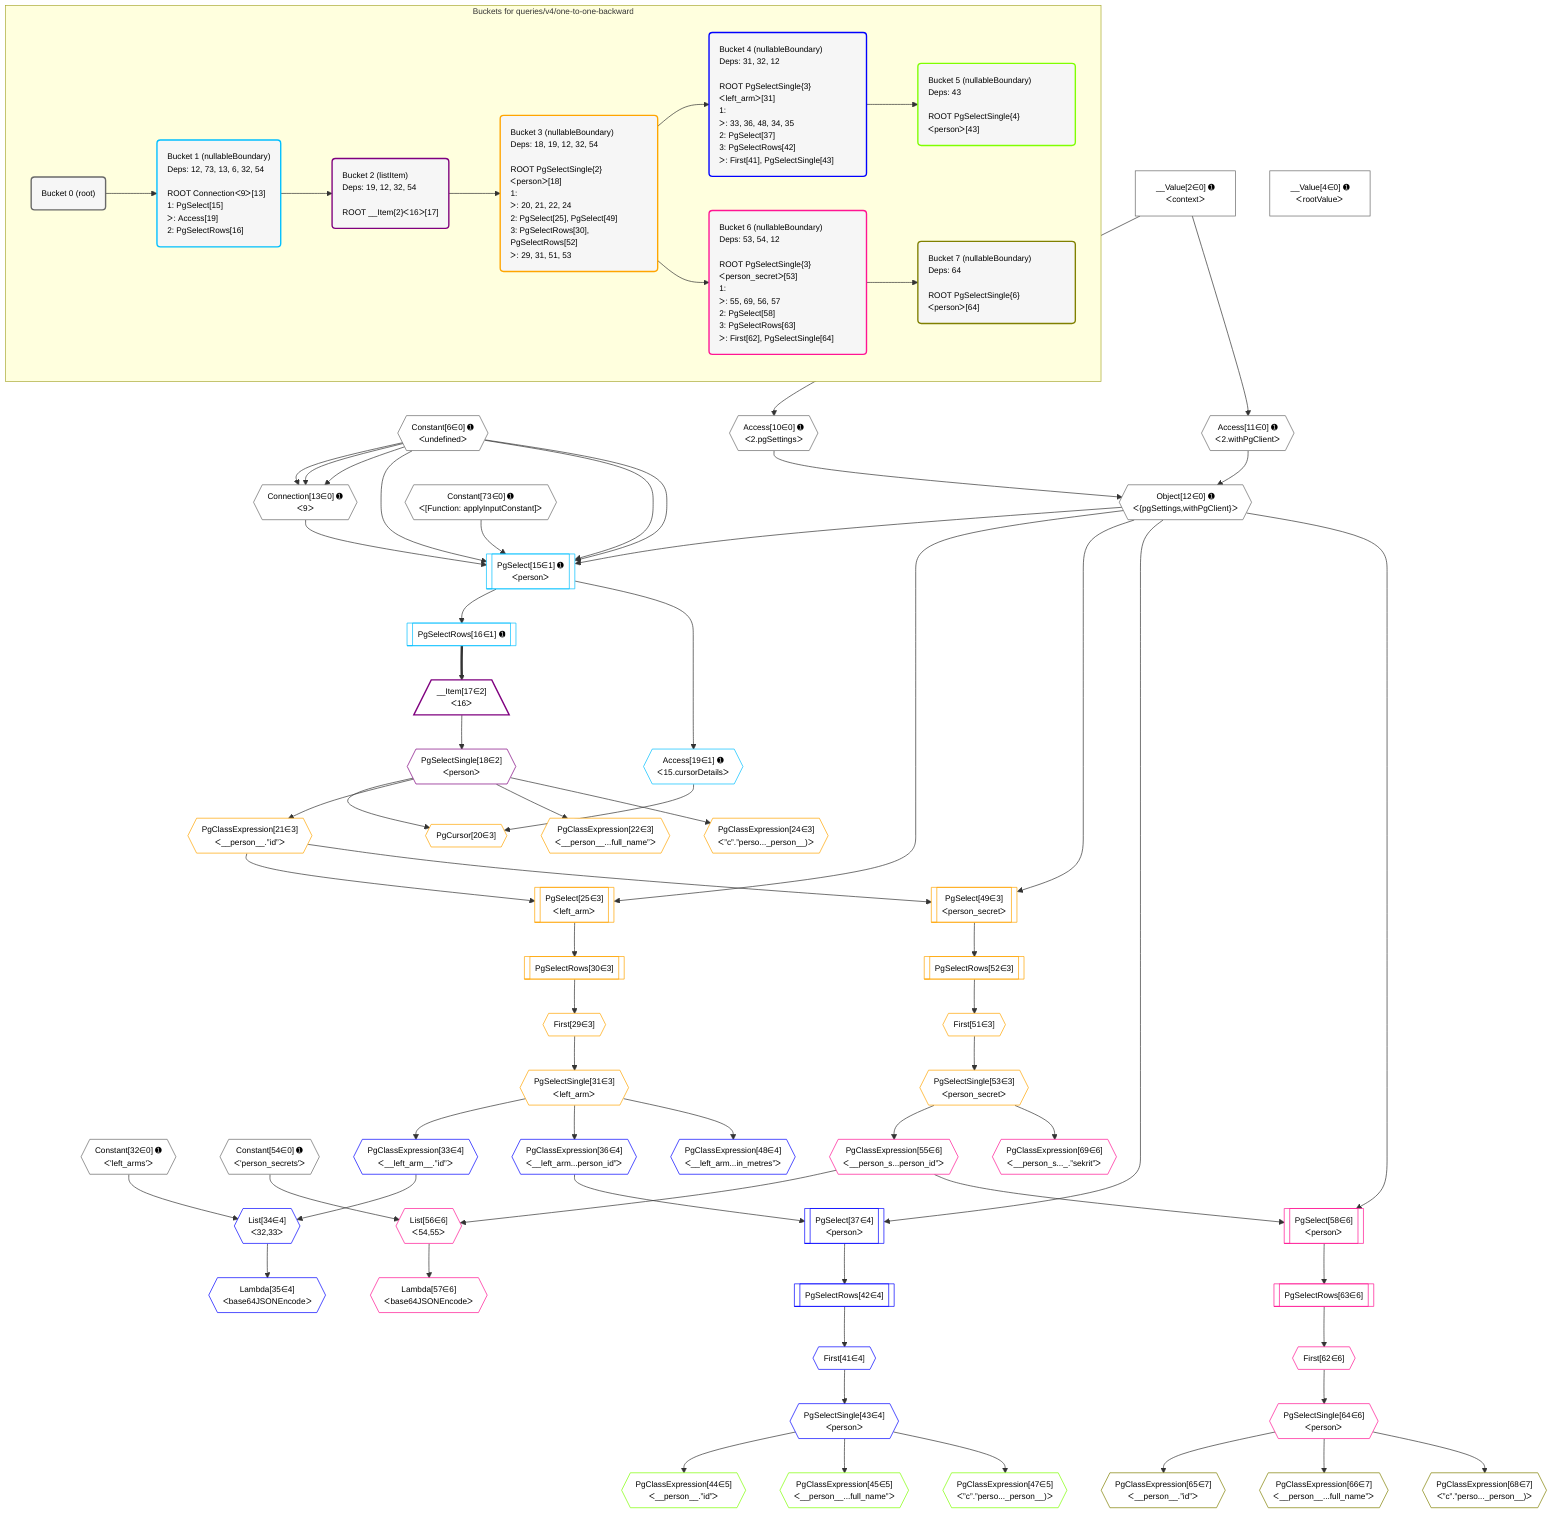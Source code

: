 %%{init: {'themeVariables': { 'fontSize': '12px'}}}%%
graph TD
    classDef path fill:#eee,stroke:#000,color:#000
    classDef plan fill:#fff,stroke-width:1px,color:#000
    classDef itemplan fill:#fff,stroke-width:2px,color:#000
    classDef unbatchedplan fill:#dff,stroke-width:1px,color:#000
    classDef sideeffectplan fill:#fcc,stroke-width:2px,color:#000
    classDef bucket fill:#f6f6f6,color:#000,stroke-width:2px,text-align:left


    %% plan dependencies
    Connection13{{"Connection[13∈0] ➊<br />ᐸ9ᐳ"}}:::plan
    Constant6{{"Constant[6∈0] ➊<br />ᐸundefinedᐳ"}}:::plan
    Constant6 & Constant6 & Constant6 --> Connection13
    Object12{{"Object[12∈0] ➊<br />ᐸ{pgSettings,withPgClient}ᐳ"}}:::plan
    Access10{{"Access[10∈0] ➊<br />ᐸ2.pgSettingsᐳ"}}:::plan
    Access11{{"Access[11∈0] ➊<br />ᐸ2.withPgClientᐳ"}}:::plan
    Access10 & Access11 --> Object12
    __Value2["__Value[2∈0] ➊<br />ᐸcontextᐳ"]:::plan
    __Value2 --> Access10
    __Value2 --> Access11
    __Value4["__Value[4∈0] ➊<br />ᐸrootValueᐳ"]:::plan
    Constant32{{"Constant[32∈0] ➊<br />ᐸ'left_arms'ᐳ"}}:::plan
    Constant54{{"Constant[54∈0] ➊<br />ᐸ'person_secrets'ᐳ"}}:::plan
    Constant73{{"Constant[73∈0] ➊<br />ᐸ[Function: applyInputConstant]ᐳ"}}:::plan
    PgSelect15[["PgSelect[15∈1] ➊<br />ᐸpersonᐳ"]]:::plan
    Object12 & Constant73 & Connection13 & Constant6 & Constant6 & Constant6 --> PgSelect15
    PgSelectRows16[["PgSelectRows[16∈1] ➊"]]:::plan
    PgSelect15 --> PgSelectRows16
    Access19{{"Access[19∈1] ➊<br />ᐸ15.cursorDetailsᐳ"}}:::plan
    PgSelect15 --> Access19
    __Item17[/"__Item[17∈2]<br />ᐸ16ᐳ"\]:::itemplan
    PgSelectRows16 ==> __Item17
    PgSelectSingle18{{"PgSelectSingle[18∈2]<br />ᐸpersonᐳ"}}:::plan
    __Item17 --> PgSelectSingle18
    PgCursor20{{"PgCursor[20∈3]"}}:::plan
    PgSelectSingle18 & Access19 --> PgCursor20
    PgSelect25[["PgSelect[25∈3]<br />ᐸleft_armᐳ"]]:::plan
    PgClassExpression21{{"PgClassExpression[21∈3]<br />ᐸ__person__.”id”ᐳ"}}:::plan
    Object12 & PgClassExpression21 --> PgSelect25
    PgSelect49[["PgSelect[49∈3]<br />ᐸperson_secretᐳ"]]:::plan
    Object12 & PgClassExpression21 --> PgSelect49
    PgSelectSingle18 --> PgClassExpression21
    PgClassExpression22{{"PgClassExpression[22∈3]<br />ᐸ__person__...full_name”ᐳ"}}:::plan
    PgSelectSingle18 --> PgClassExpression22
    PgClassExpression24{{"PgClassExpression[24∈3]<br />ᐸ”c”.”perso..._person__)ᐳ"}}:::plan
    PgSelectSingle18 --> PgClassExpression24
    First29{{"First[29∈3]"}}:::plan
    PgSelectRows30[["PgSelectRows[30∈3]"]]:::plan
    PgSelectRows30 --> First29
    PgSelect25 --> PgSelectRows30
    PgSelectSingle31{{"PgSelectSingle[31∈3]<br />ᐸleft_armᐳ"}}:::plan
    First29 --> PgSelectSingle31
    First51{{"First[51∈3]"}}:::plan
    PgSelectRows52[["PgSelectRows[52∈3]"]]:::plan
    PgSelectRows52 --> First51
    PgSelect49 --> PgSelectRows52
    PgSelectSingle53{{"PgSelectSingle[53∈3]<br />ᐸperson_secretᐳ"}}:::plan
    First51 --> PgSelectSingle53
    List34{{"List[34∈4]<br />ᐸ32,33ᐳ"}}:::plan
    PgClassExpression33{{"PgClassExpression[33∈4]<br />ᐸ__left_arm__.”id”ᐳ"}}:::plan
    Constant32 & PgClassExpression33 --> List34
    PgSelect37[["PgSelect[37∈4]<br />ᐸpersonᐳ"]]:::plan
    PgClassExpression36{{"PgClassExpression[36∈4]<br />ᐸ__left_arm...person_id”ᐳ"}}:::plan
    Object12 & PgClassExpression36 --> PgSelect37
    PgSelectSingle31 --> PgClassExpression33
    Lambda35{{"Lambda[35∈4]<br />ᐸbase64JSONEncodeᐳ"}}:::plan
    List34 --> Lambda35
    PgSelectSingle31 --> PgClassExpression36
    First41{{"First[41∈4]"}}:::plan
    PgSelectRows42[["PgSelectRows[42∈4]"]]:::plan
    PgSelectRows42 --> First41
    PgSelect37 --> PgSelectRows42
    PgSelectSingle43{{"PgSelectSingle[43∈4]<br />ᐸpersonᐳ"}}:::plan
    First41 --> PgSelectSingle43
    PgClassExpression48{{"PgClassExpression[48∈4]<br />ᐸ__left_arm...in_metres”ᐳ"}}:::plan
    PgSelectSingle31 --> PgClassExpression48
    PgClassExpression44{{"PgClassExpression[44∈5]<br />ᐸ__person__.”id”ᐳ"}}:::plan
    PgSelectSingle43 --> PgClassExpression44
    PgClassExpression45{{"PgClassExpression[45∈5]<br />ᐸ__person__...full_name”ᐳ"}}:::plan
    PgSelectSingle43 --> PgClassExpression45
    PgClassExpression47{{"PgClassExpression[47∈5]<br />ᐸ”c”.”perso..._person__)ᐳ"}}:::plan
    PgSelectSingle43 --> PgClassExpression47
    List56{{"List[56∈6]<br />ᐸ54,55ᐳ"}}:::plan
    PgClassExpression55{{"PgClassExpression[55∈6]<br />ᐸ__person_s...person_id”ᐳ"}}:::plan
    Constant54 & PgClassExpression55 --> List56
    PgSelect58[["PgSelect[58∈6]<br />ᐸpersonᐳ"]]:::plan
    Object12 & PgClassExpression55 --> PgSelect58
    PgSelectSingle53 --> PgClassExpression55
    Lambda57{{"Lambda[57∈6]<br />ᐸbase64JSONEncodeᐳ"}}:::plan
    List56 --> Lambda57
    First62{{"First[62∈6]"}}:::plan
    PgSelectRows63[["PgSelectRows[63∈6]"]]:::plan
    PgSelectRows63 --> First62
    PgSelect58 --> PgSelectRows63
    PgSelectSingle64{{"PgSelectSingle[64∈6]<br />ᐸpersonᐳ"}}:::plan
    First62 --> PgSelectSingle64
    PgClassExpression69{{"PgClassExpression[69∈6]<br />ᐸ__person_s..._.”sekrit”ᐳ"}}:::plan
    PgSelectSingle53 --> PgClassExpression69
    PgClassExpression65{{"PgClassExpression[65∈7]<br />ᐸ__person__.”id”ᐳ"}}:::plan
    PgSelectSingle64 --> PgClassExpression65
    PgClassExpression66{{"PgClassExpression[66∈7]<br />ᐸ__person__...full_name”ᐳ"}}:::plan
    PgSelectSingle64 --> PgClassExpression66
    PgClassExpression68{{"PgClassExpression[68∈7]<br />ᐸ”c”.”perso..._person__)ᐳ"}}:::plan
    PgSelectSingle64 --> PgClassExpression68

    %% define steps

    subgraph "Buckets for queries/v4/one-to-one-backward"
    Bucket0("Bucket 0 (root)"):::bucket
    classDef bucket0 stroke:#696969
    class Bucket0,__Value2,__Value4,Constant6,Access10,Access11,Object12,Connection13,Constant32,Constant54,Constant73 bucket0
    Bucket1("Bucket 1 (nullableBoundary)<br />Deps: 12, 73, 13, 6, 32, 54<br /><br />ROOT Connectionᐸ9ᐳ[13]<br />1: PgSelect[15]<br />ᐳ: Access[19]<br />2: PgSelectRows[16]"):::bucket
    classDef bucket1 stroke:#00bfff
    class Bucket1,PgSelect15,PgSelectRows16,Access19 bucket1
    Bucket2("Bucket 2 (listItem)<br />Deps: 19, 12, 32, 54<br /><br />ROOT __Item{2}ᐸ16ᐳ[17]"):::bucket
    classDef bucket2 stroke:#7f007f
    class Bucket2,__Item17,PgSelectSingle18 bucket2
    Bucket3("Bucket 3 (nullableBoundary)<br />Deps: 18, 19, 12, 32, 54<br /><br />ROOT PgSelectSingle{2}ᐸpersonᐳ[18]<br />1: <br />ᐳ: 20, 21, 22, 24<br />2: PgSelect[25], PgSelect[49]<br />3: PgSelectRows[30], PgSelectRows[52]<br />ᐳ: 29, 31, 51, 53"):::bucket
    classDef bucket3 stroke:#ffa500
    class Bucket3,PgCursor20,PgClassExpression21,PgClassExpression22,PgClassExpression24,PgSelect25,First29,PgSelectRows30,PgSelectSingle31,PgSelect49,First51,PgSelectRows52,PgSelectSingle53 bucket3
    Bucket4("Bucket 4 (nullableBoundary)<br />Deps: 31, 32, 12<br /><br />ROOT PgSelectSingle{3}ᐸleft_armᐳ[31]<br />1: <br />ᐳ: 33, 36, 48, 34, 35<br />2: PgSelect[37]<br />3: PgSelectRows[42]<br />ᐳ: First[41], PgSelectSingle[43]"):::bucket
    classDef bucket4 stroke:#0000ff
    class Bucket4,PgClassExpression33,List34,Lambda35,PgClassExpression36,PgSelect37,First41,PgSelectRows42,PgSelectSingle43,PgClassExpression48 bucket4
    Bucket5("Bucket 5 (nullableBoundary)<br />Deps: 43<br /><br />ROOT PgSelectSingle{4}ᐸpersonᐳ[43]"):::bucket
    classDef bucket5 stroke:#7fff00
    class Bucket5,PgClassExpression44,PgClassExpression45,PgClassExpression47 bucket5
    Bucket6("Bucket 6 (nullableBoundary)<br />Deps: 53, 54, 12<br /><br />ROOT PgSelectSingle{3}ᐸperson_secretᐳ[53]<br />1: <br />ᐳ: 55, 69, 56, 57<br />2: PgSelect[58]<br />3: PgSelectRows[63]<br />ᐳ: First[62], PgSelectSingle[64]"):::bucket
    classDef bucket6 stroke:#ff1493
    class Bucket6,PgClassExpression55,List56,Lambda57,PgSelect58,First62,PgSelectRows63,PgSelectSingle64,PgClassExpression69 bucket6
    Bucket7("Bucket 7 (nullableBoundary)<br />Deps: 64<br /><br />ROOT PgSelectSingle{6}ᐸpersonᐳ[64]"):::bucket
    classDef bucket7 stroke:#808000
    class Bucket7,PgClassExpression65,PgClassExpression66,PgClassExpression68 bucket7
    Bucket0 --> Bucket1
    Bucket1 --> Bucket2
    Bucket2 --> Bucket3
    Bucket3 --> Bucket4 & Bucket6
    Bucket4 --> Bucket5
    Bucket6 --> Bucket7
    end